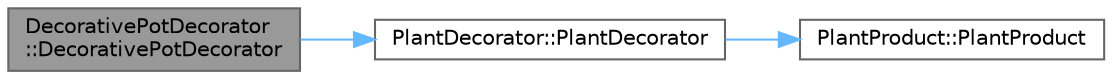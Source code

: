 digraph "DecorativePotDecorator::DecorativePotDecorator"
{
 // INTERACTIVE_SVG=YES
 // LATEX_PDF_SIZE
  bgcolor="transparent";
  edge [fontname=Helvetica,fontsize=10,labelfontname=Helvetica,labelfontsize=10];
  node [fontname=Helvetica,fontsize=10,shape=box,height=0.2,width=0.4];
  rankdir="LR";
  Node1 [id="Node000001",label="DecorativePotDecorator\l::DecorativePotDecorator",height=0.2,width=0.4,color="gray40", fillcolor="grey60", style="filled", fontcolor="black",tooltip="Default constructor."];
  Node1 -> Node2 [id="edge1_Node000001_Node000002",color="steelblue1",style="solid",tooltip=" "];
  Node2 [id="Node000002",label="PlantDecorator::PlantDecorator",height=0.2,width=0.4,color="grey40", fillcolor="white", style="filled",URL="$class_plant_decorator.html#a89cf857e1c80a2093e7bcac328aaf52b",tooltip="Default constructor."];
  Node2 -> Node3 [id="edge2_Node000002_Node000003",color="steelblue1",style="solid",tooltip=" "];
  Node3 [id="Node000003",label="PlantProduct::PlantProduct",height=0.2,width=0.4,color="grey40", fillcolor="white", style="filled",URL="$class_plant_product.html#a8dfd0738fcd23d83349db2c8a4b7b745",tooltip="Default constructor."];
}
